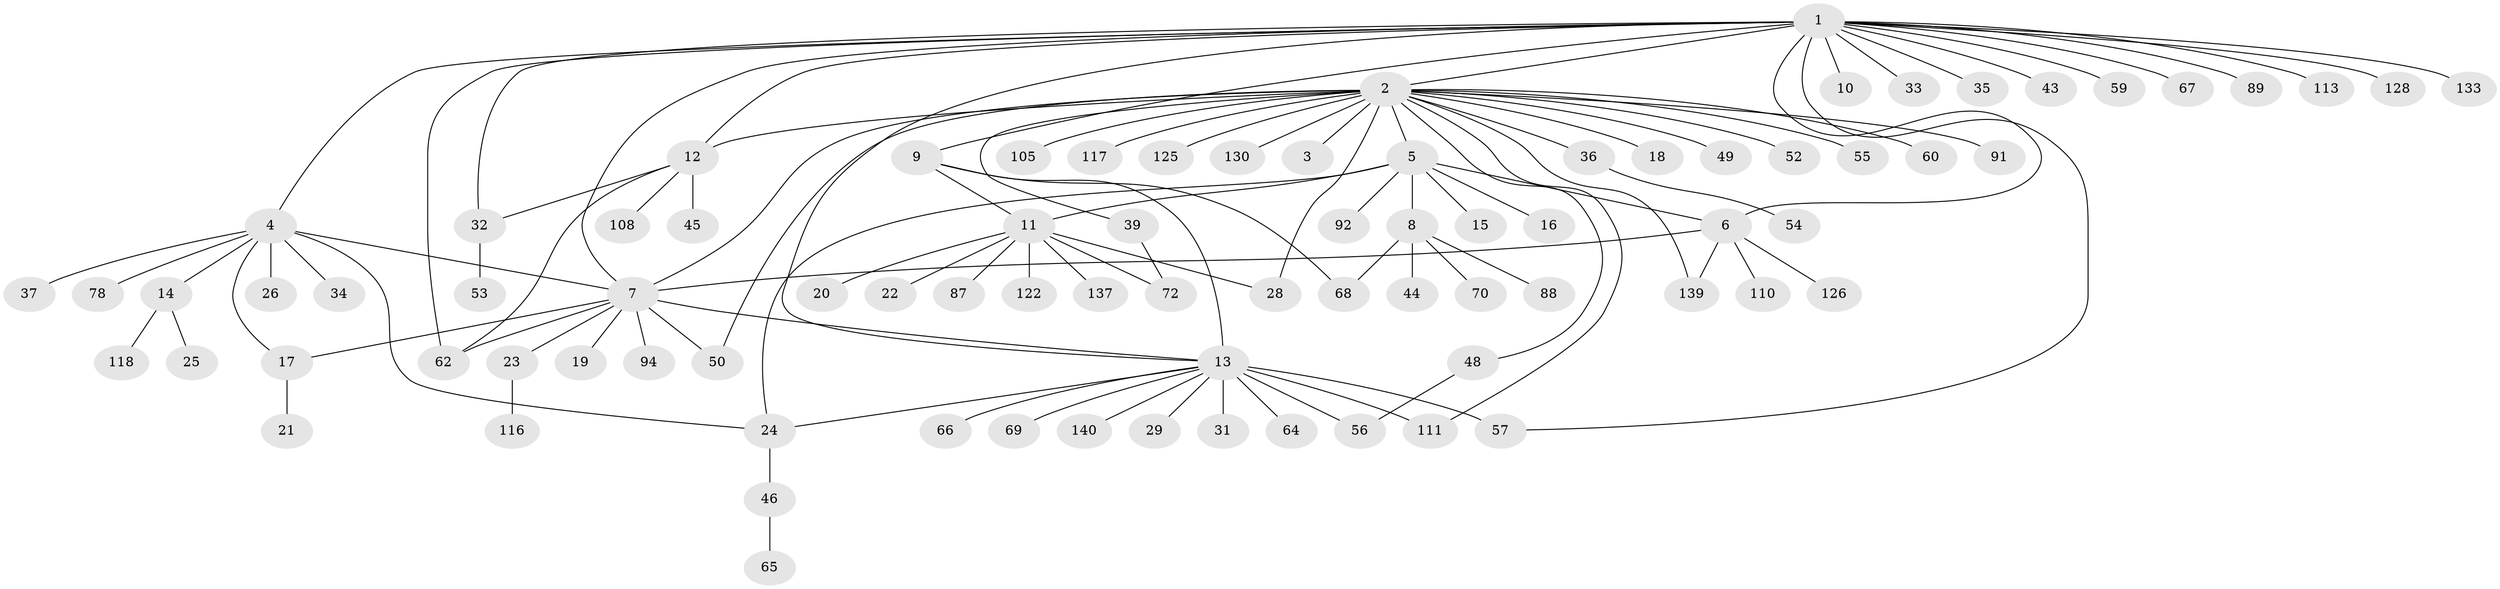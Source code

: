 // original degree distribution, {20: 0.007142857142857143, 24: 0.007142857142857143, 1: 0.6, 9: 0.02142857142857143, 6: 0.02857142857142857, 7: 0.007142857142857143, 5: 0.04285714285714286, 4: 0.03571428571428571, 15: 0.007142857142857143, 3: 0.10714285714285714, 2: 0.1357142857142857}
// Generated by graph-tools (version 1.1) at 2025/18/03/04/25 18:18:19]
// undirected, 84 vertices, 105 edges
graph export_dot {
graph [start="1"]
  node [color=gray90,style=filled];
  1;
  2;
  3;
  4;
  5 [super="+61"];
  6;
  7 [super="+30+38"];
  8;
  9;
  10;
  11;
  12 [super="+85+77"];
  13 [super="+63"];
  14;
  15;
  16;
  17;
  18 [super="+41+93+104+102"];
  19;
  20;
  21 [super="+98"];
  22;
  23;
  24 [super="+27"];
  25;
  26 [super="+101"];
  28;
  29 [super="+51"];
  31;
  32 [super="+109+132+82+75"];
  33;
  34 [super="+129"];
  35;
  36;
  37 [super="+74"];
  39 [super="+40+80"];
  43;
  44;
  45;
  46 [super="+106"];
  48 [super="+71"];
  49;
  50 [super="+135"];
  52;
  53;
  54;
  55 [super="+103+73"];
  56 [super="+114"];
  57 [super="+123+58"];
  59;
  60;
  62 [super="+95+124"];
  64;
  65;
  66;
  67;
  68;
  69;
  70;
  72 [super="+81+136"];
  78;
  87;
  88;
  89;
  91;
  92;
  94;
  105 [super="+107"];
  108;
  110 [super="+120+112"];
  111;
  113;
  116;
  117;
  118;
  122;
  125;
  126;
  128;
  130;
  133;
  137;
  139;
  140;
  1 -- 2;
  1 -- 4;
  1 -- 6;
  1 -- 7;
  1 -- 9;
  1 -- 10;
  1 -- 13;
  1 -- 33;
  1 -- 35;
  1 -- 43;
  1 -- 57;
  1 -- 59;
  1 -- 62;
  1 -- 67;
  1 -- 89;
  1 -- 113;
  1 -- 128;
  1 -- 133;
  1 -- 12;
  1 -- 32;
  2 -- 3;
  2 -- 5;
  2 -- 7 [weight=2];
  2 -- 12 [weight=2];
  2 -- 18;
  2 -- 28;
  2 -- 36;
  2 -- 39;
  2 -- 48;
  2 -- 49;
  2 -- 50;
  2 -- 52;
  2 -- 55;
  2 -- 60;
  2 -- 91;
  2 -- 105;
  2 -- 111;
  2 -- 117;
  2 -- 125;
  2 -- 130;
  2 -- 139;
  4 -- 7;
  4 -- 14;
  4 -- 17;
  4 -- 24;
  4 -- 26;
  4 -- 34;
  4 -- 37;
  4 -- 78;
  5 -- 6;
  5 -- 8;
  5 -- 11;
  5 -- 15;
  5 -- 16;
  5 -- 24;
  5 -- 92;
  6 -- 110;
  6 -- 126;
  6 -- 139;
  6 -- 7;
  7 -- 19;
  7 -- 23;
  7 -- 17;
  7 -- 50;
  7 -- 62;
  7 -- 13;
  7 -- 94;
  8 -- 44;
  8 -- 68;
  8 -- 70;
  8 -- 88;
  9 -- 11;
  9 -- 13;
  9 -- 68;
  11 -- 20;
  11 -- 22;
  11 -- 28;
  11 -- 87;
  11 -- 122;
  11 -- 137;
  11 -- 72;
  12 -- 32;
  12 -- 45;
  12 -- 108;
  12 -- 62;
  13 -- 29;
  13 -- 31;
  13 -- 56 [weight=3];
  13 -- 57 [weight=2];
  13 -- 64;
  13 -- 66;
  13 -- 69;
  13 -- 111;
  13 -- 140;
  13 -- 24;
  14 -- 25;
  14 -- 118;
  17 -- 21;
  23 -- 116;
  24 -- 46;
  32 -- 53;
  36 -- 54;
  39 -- 72;
  46 -- 65;
  48 -- 56;
}
